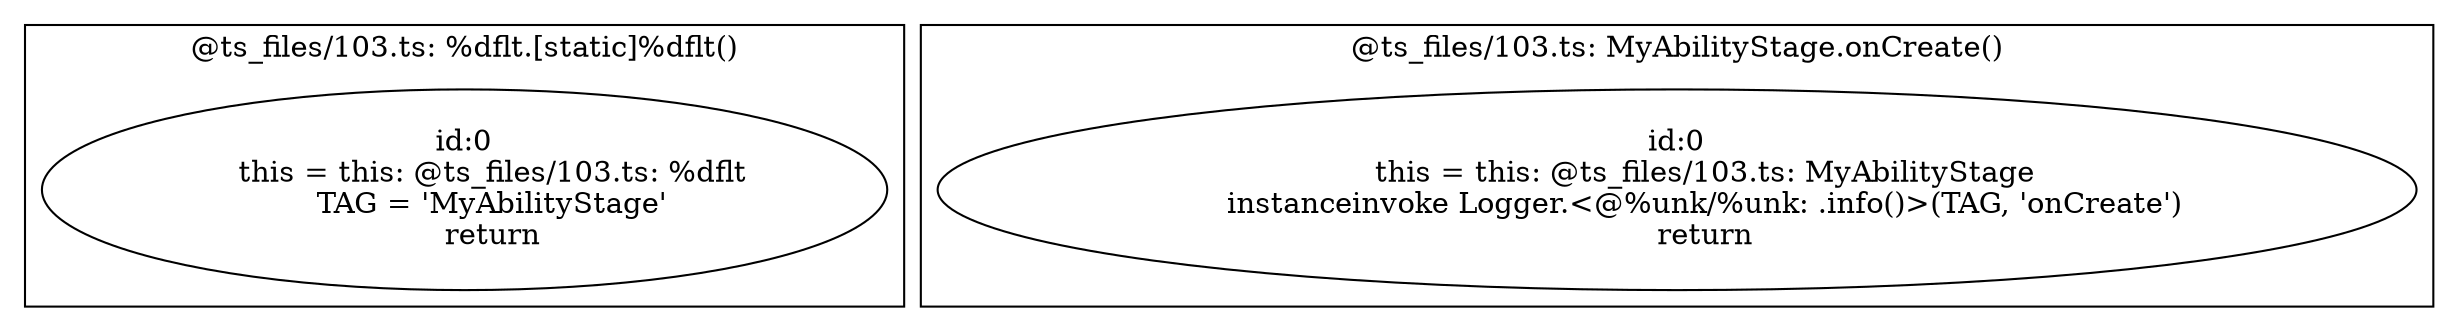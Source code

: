 digraph "103.ts" {
subgraph "cluster_@ts_files/103.ts: %dflt.[static]%dflt()" {
  label="@ts_files/103.ts: %dflt.[static]%dflt()";
  Node33680 [label="id:0
      this = this: @ts_files/103.ts: %dflt
      TAG = 'MyAbilityStage'
      return"];
}
subgraph "cluster_@ts_files/103.ts: MyAbilityStage.onCreate()" {
  label="@ts_files/103.ts: MyAbilityStage.onCreate()";
  Node38430 [label="id:0
      this = this: @ts_files/103.ts: MyAbilityStage
      instanceinvoke Logger.<@%unk/%unk: .info()>(TAG, 'onCreate')
      return"];
}
}
